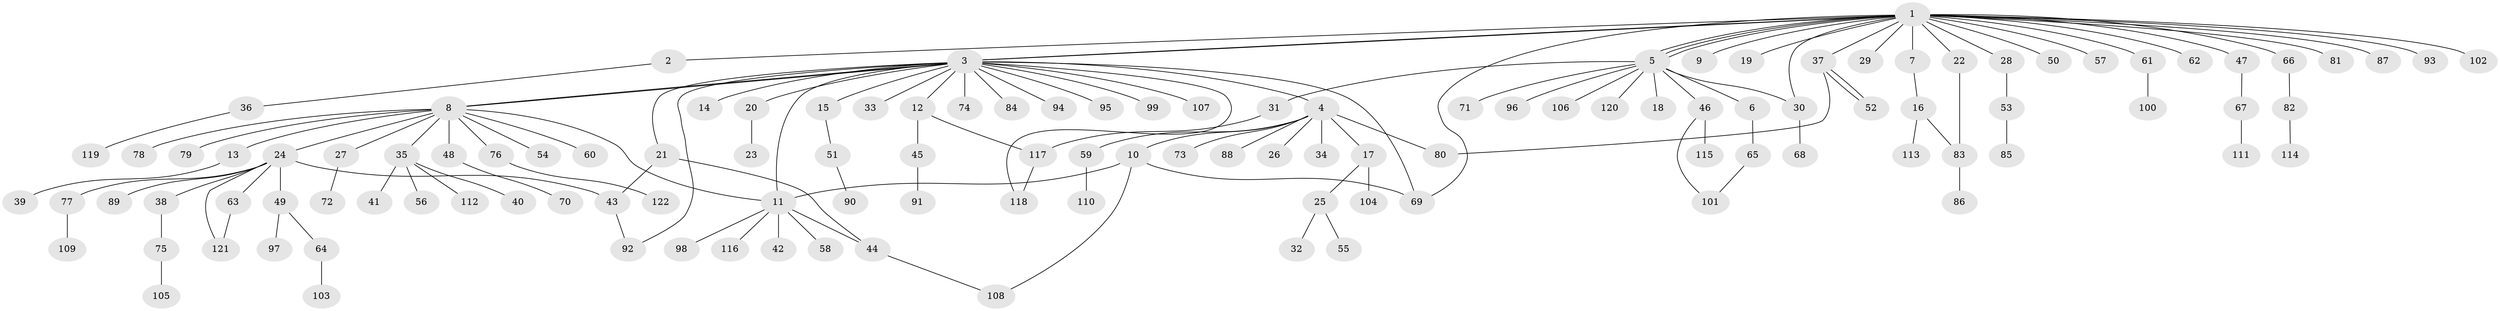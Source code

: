 // coarse degree distribution, {21: 0.011627906976744186, 2: 0.23255813953488372, 18: 0.011627906976744186, 8: 0.011627906976744186, 9: 0.011627906976744186, 11: 0.011627906976744186, 1: 0.5930232558139535, 4: 0.023255813953488372, 6: 0.023255813953488372, 3: 0.06976744186046512}
// Generated by graph-tools (version 1.1) at 2025/50/03/04/25 22:50:16]
// undirected, 122 vertices, 141 edges
graph export_dot {
  node [color=gray90,style=filled];
  1;
  2;
  3;
  4;
  5;
  6;
  7;
  8;
  9;
  10;
  11;
  12;
  13;
  14;
  15;
  16;
  17;
  18;
  19;
  20;
  21;
  22;
  23;
  24;
  25;
  26;
  27;
  28;
  29;
  30;
  31;
  32;
  33;
  34;
  35;
  36;
  37;
  38;
  39;
  40;
  41;
  42;
  43;
  44;
  45;
  46;
  47;
  48;
  49;
  50;
  51;
  52;
  53;
  54;
  55;
  56;
  57;
  58;
  59;
  60;
  61;
  62;
  63;
  64;
  65;
  66;
  67;
  68;
  69;
  70;
  71;
  72;
  73;
  74;
  75;
  76;
  77;
  78;
  79;
  80;
  81;
  82;
  83;
  84;
  85;
  86;
  87;
  88;
  89;
  90;
  91;
  92;
  93;
  94;
  95;
  96;
  97;
  98;
  99;
  100;
  101;
  102;
  103;
  104;
  105;
  106;
  107;
  108;
  109;
  110;
  111;
  112;
  113;
  114;
  115;
  116;
  117;
  118;
  119;
  120;
  121;
  122;
  1 -- 2;
  1 -- 3;
  1 -- 3;
  1 -- 5;
  1 -- 5;
  1 -- 5;
  1 -- 7;
  1 -- 9;
  1 -- 19;
  1 -- 22;
  1 -- 28;
  1 -- 29;
  1 -- 30;
  1 -- 37;
  1 -- 47;
  1 -- 50;
  1 -- 57;
  1 -- 61;
  1 -- 62;
  1 -- 66;
  1 -- 69;
  1 -- 81;
  1 -- 87;
  1 -- 93;
  1 -- 102;
  2 -- 36;
  3 -- 4;
  3 -- 8;
  3 -- 8;
  3 -- 11;
  3 -- 12;
  3 -- 14;
  3 -- 15;
  3 -- 20;
  3 -- 21;
  3 -- 33;
  3 -- 69;
  3 -- 74;
  3 -- 84;
  3 -- 92;
  3 -- 94;
  3 -- 95;
  3 -- 99;
  3 -- 107;
  3 -- 118;
  4 -- 10;
  4 -- 17;
  4 -- 26;
  4 -- 34;
  4 -- 59;
  4 -- 73;
  4 -- 80;
  4 -- 88;
  5 -- 6;
  5 -- 18;
  5 -- 30;
  5 -- 31;
  5 -- 46;
  5 -- 71;
  5 -- 96;
  5 -- 106;
  5 -- 120;
  6 -- 65;
  7 -- 16;
  8 -- 11;
  8 -- 13;
  8 -- 24;
  8 -- 27;
  8 -- 35;
  8 -- 48;
  8 -- 54;
  8 -- 60;
  8 -- 76;
  8 -- 78;
  8 -- 79;
  10 -- 11;
  10 -- 69;
  10 -- 108;
  11 -- 42;
  11 -- 44;
  11 -- 58;
  11 -- 98;
  11 -- 116;
  12 -- 45;
  12 -- 117;
  13 -- 39;
  15 -- 51;
  16 -- 83;
  16 -- 113;
  17 -- 25;
  17 -- 104;
  20 -- 23;
  21 -- 43;
  21 -- 44;
  22 -- 83;
  24 -- 38;
  24 -- 43;
  24 -- 49;
  24 -- 63;
  24 -- 77;
  24 -- 89;
  24 -- 121;
  25 -- 32;
  25 -- 55;
  27 -- 72;
  28 -- 53;
  30 -- 68;
  31 -- 117;
  35 -- 40;
  35 -- 41;
  35 -- 56;
  35 -- 112;
  36 -- 119;
  37 -- 52;
  37 -- 52;
  37 -- 80;
  38 -- 75;
  43 -- 92;
  44 -- 108;
  45 -- 91;
  46 -- 101;
  46 -- 115;
  47 -- 67;
  48 -- 70;
  49 -- 64;
  49 -- 97;
  51 -- 90;
  53 -- 85;
  59 -- 110;
  61 -- 100;
  63 -- 121;
  64 -- 103;
  65 -- 101;
  66 -- 82;
  67 -- 111;
  75 -- 105;
  76 -- 122;
  77 -- 109;
  82 -- 114;
  83 -- 86;
  117 -- 118;
}
